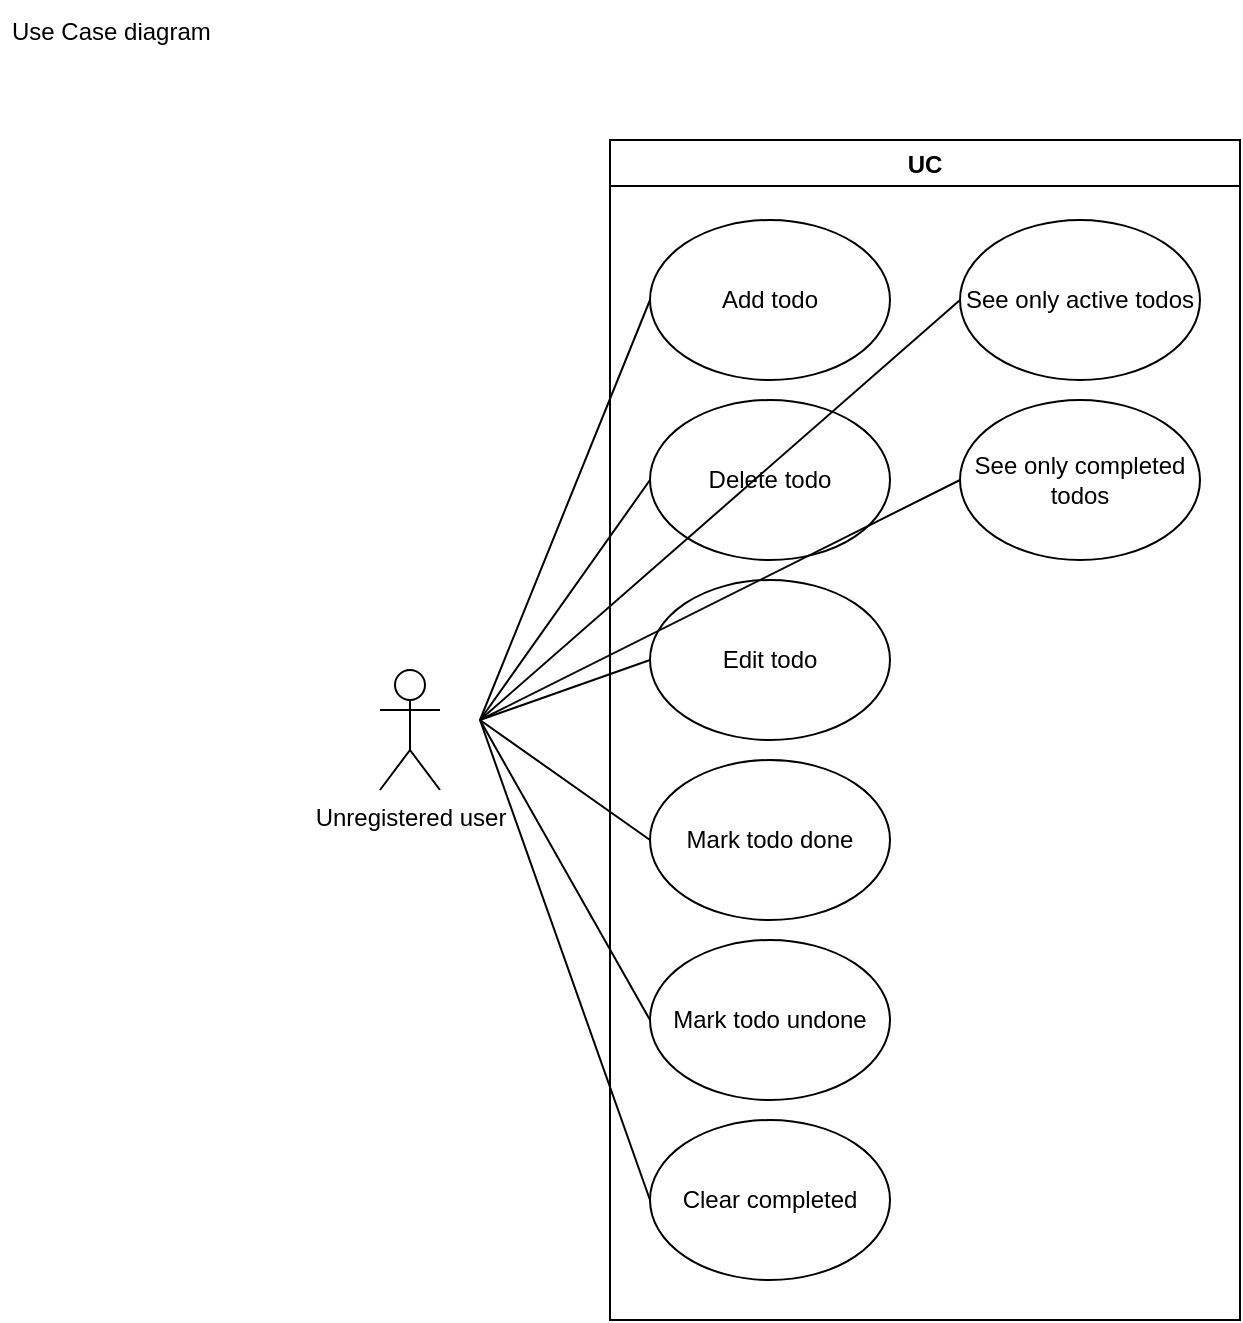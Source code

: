 <mxfile version="16.1.0" type="device"><diagram id="STyaWUfuH6y_1G1NxlYh" name="Page-1"><mxGraphModel dx="1422" dy="760" grid="1" gridSize="10" guides="1" tooltips="1" connect="1" arrows="1" fold="1" page="1" pageScale="1" pageWidth="850" pageHeight="1100" math="0" shadow="0"><root><mxCell id="0"/><mxCell id="1" parent="0"/><mxCell id="ftMRvQ6va-LuWKcp-518-1" value="UC" style="swimlane;" vertex="1" parent="1"><mxGeometry x="345" y="80" width="315" height="590" as="geometry"><mxRectangle x="260" y="70" width="160" height="23" as="alternateBounds"/></mxGeometry></mxCell><mxCell id="ftMRvQ6va-LuWKcp-518-2" value="Add todo" style="ellipse;whiteSpace=wrap;html=1;" vertex="1" parent="ftMRvQ6va-LuWKcp-518-1"><mxGeometry x="20" y="40" width="120" height="80" as="geometry"/></mxCell><mxCell id="ftMRvQ6va-LuWKcp-518-3" value="Delete todo" style="ellipse;whiteSpace=wrap;html=1;" vertex="1" parent="ftMRvQ6va-LuWKcp-518-1"><mxGeometry x="20" y="130" width="120" height="80" as="geometry"/></mxCell><mxCell id="ftMRvQ6va-LuWKcp-518-4" value="Edit todo" style="ellipse;whiteSpace=wrap;html=1;" vertex="1" parent="ftMRvQ6va-LuWKcp-518-1"><mxGeometry x="20" y="220" width="120" height="80" as="geometry"/></mxCell><mxCell id="ftMRvQ6va-LuWKcp-518-5" value="Mark todo done" style="ellipse;whiteSpace=wrap;html=1;" vertex="1" parent="ftMRvQ6va-LuWKcp-518-1"><mxGeometry x="20" y="310" width="120" height="80" as="geometry"/></mxCell><mxCell id="ftMRvQ6va-LuWKcp-518-6" value="&lt;div&gt;Mark todo undone&lt;/div&gt;" style="ellipse;whiteSpace=wrap;html=1;" vertex="1" parent="ftMRvQ6va-LuWKcp-518-1"><mxGeometry x="20" y="400" width="120" height="80" as="geometry"/></mxCell><mxCell id="ftMRvQ6va-LuWKcp-518-8" value="Clear completed" style="ellipse;whiteSpace=wrap;html=1;" vertex="1" parent="ftMRvQ6va-LuWKcp-518-1"><mxGeometry x="20" y="490" width="120" height="80" as="geometry"/></mxCell><mxCell id="ftMRvQ6va-LuWKcp-518-9" value="See only active todos" style="ellipse;whiteSpace=wrap;html=1;" vertex="1" parent="ftMRvQ6va-LuWKcp-518-1"><mxGeometry x="175" y="40" width="120" height="80" as="geometry"/></mxCell><mxCell id="ftMRvQ6va-LuWKcp-518-10" value="&lt;div&gt;See only completed todos&lt;/div&gt;" style="ellipse;whiteSpace=wrap;html=1;" vertex="1" parent="ftMRvQ6va-LuWKcp-518-1"><mxGeometry x="175" y="130" width="120" height="80" as="geometry"/></mxCell><mxCell id="ftMRvQ6va-LuWKcp-518-11" value="&lt;div&gt;Unregistered user&lt;/div&gt;" style="shape=umlActor;verticalLabelPosition=bottom;verticalAlign=top;html=1;outlineConnect=0;" vertex="1" parent="1"><mxGeometry x="230" y="345" width="30" height="60" as="geometry"/></mxCell><mxCell id="ftMRvQ6va-LuWKcp-518-12" value="" style="endArrow=none;html=1;rounded=0;entryX=0;entryY=0.5;entryDx=0;entryDy=0;" edge="1" parent="1" target="ftMRvQ6va-LuWKcp-518-2"><mxGeometry width="50" height="50" relative="1" as="geometry"><mxPoint x="280" y="370" as="sourcePoint"/><mxPoint x="330" y="320" as="targetPoint"/></mxGeometry></mxCell><mxCell id="ftMRvQ6va-LuWKcp-518-14" value="" style="endArrow=none;html=1;rounded=0;entryX=0;entryY=0.5;entryDx=0;entryDy=0;" edge="1" parent="1" target="ftMRvQ6va-LuWKcp-518-3"><mxGeometry width="50" height="50" relative="1" as="geometry"><mxPoint x="280" y="370" as="sourcePoint"/><mxPoint x="330" y="320" as="targetPoint"/></mxGeometry></mxCell><mxCell id="ftMRvQ6va-LuWKcp-518-15" value="" style="endArrow=none;html=1;rounded=0;entryX=0;entryY=0.5;entryDx=0;entryDy=0;" edge="1" parent="1" target="ftMRvQ6va-LuWKcp-518-9"><mxGeometry width="50" height="50" relative="1" as="geometry"><mxPoint x="280" y="370" as="sourcePoint"/><mxPoint x="330" y="320" as="targetPoint"/></mxGeometry></mxCell><mxCell id="ftMRvQ6va-LuWKcp-518-16" value="" style="endArrow=none;html=1;rounded=0;entryX=0;entryY=0.5;entryDx=0;entryDy=0;" edge="1" parent="1" target="ftMRvQ6va-LuWKcp-518-10"><mxGeometry width="50" height="50" relative="1" as="geometry"><mxPoint x="280" y="370" as="sourcePoint"/><mxPoint x="330" y="320" as="targetPoint"/></mxGeometry></mxCell><mxCell id="ftMRvQ6va-LuWKcp-518-17" value="" style="endArrow=none;html=1;rounded=0;entryX=0;entryY=0.5;entryDx=0;entryDy=0;" edge="1" parent="1" target="ftMRvQ6va-LuWKcp-518-4"><mxGeometry width="50" height="50" relative="1" as="geometry"><mxPoint x="280" y="370" as="sourcePoint"/><mxPoint x="330" y="320" as="targetPoint"/></mxGeometry></mxCell><mxCell id="ftMRvQ6va-LuWKcp-518-18" value="" style="endArrow=none;html=1;rounded=0;entryX=0;entryY=0.5;entryDx=0;entryDy=0;" edge="1" parent="1" target="ftMRvQ6va-LuWKcp-518-5"><mxGeometry width="50" height="50" relative="1" as="geometry"><mxPoint x="280" y="370" as="sourcePoint"/><mxPoint x="330" y="320" as="targetPoint"/></mxGeometry></mxCell><mxCell id="ftMRvQ6va-LuWKcp-518-19" value="" style="endArrow=none;html=1;rounded=0;entryX=0;entryY=0.5;entryDx=0;entryDy=0;" edge="1" parent="1" target="ftMRvQ6va-LuWKcp-518-6"><mxGeometry width="50" height="50" relative="1" as="geometry"><mxPoint x="280" y="370" as="sourcePoint"/><mxPoint x="330" y="320" as="targetPoint"/></mxGeometry></mxCell><mxCell id="ftMRvQ6va-LuWKcp-518-20" value="" style="endArrow=none;html=1;rounded=0;entryX=0;entryY=0.5;entryDx=0;entryDy=0;" edge="1" parent="1" target="ftMRvQ6va-LuWKcp-518-8"><mxGeometry width="50" height="50" relative="1" as="geometry"><mxPoint x="280" y="370" as="sourcePoint"/><mxPoint x="330" y="320" as="targetPoint"/></mxGeometry></mxCell><mxCell id="ftMRvQ6va-LuWKcp-518-21" value="Use Case diagram" style="text;strokeColor=none;fillColor=none;align=left;verticalAlign=middle;spacingLeft=4;spacingRight=4;overflow=hidden;points=[[0,0.5],[1,0.5]];portConstraint=eastwest;rotatable=0;" vertex="1" parent="1"><mxGeometry x="40" y="10" width="130" height="30" as="geometry"/></mxCell></root></mxGraphModel></diagram></mxfile>
